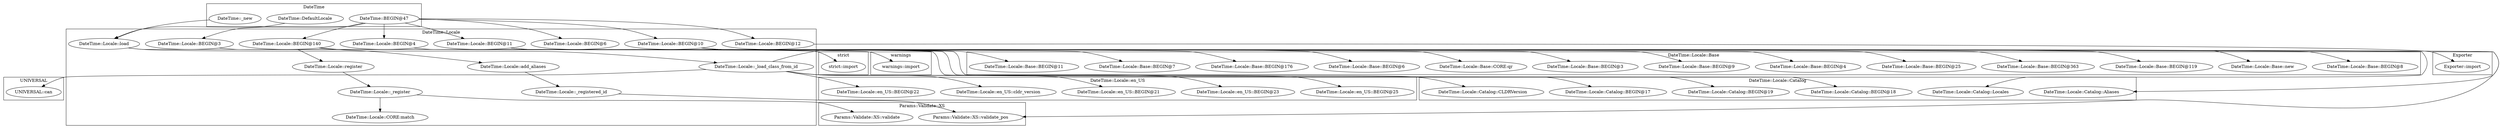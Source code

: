 digraph {
graph [overlap=false]
subgraph cluster_DateTime_Locale_en_US {
	label="DateTime::Locale::en_US";
	"DateTime::Locale::en_US::BEGIN@25";
	"DateTime::Locale::en_US::BEGIN@23";
	"DateTime::Locale::en_US::BEGIN@21";
	"DateTime::Locale::en_US::cldr_version";
	"DateTime::Locale::en_US::BEGIN@22";
}
subgraph cluster_UNIVERSAL {
	label="UNIVERSAL";
	"UNIVERSAL::can";
}
subgraph cluster_Params_Validate_XS {
	label="Params::Validate::XS";
	"Params::Validate::XS::validate_pos";
	"Params::Validate::XS::validate";
}
subgraph cluster_Exporter {
	label="Exporter";
	"Exporter::import";
}
subgraph cluster_DateTime {
	label="DateTime";
	"DateTime::BEGIN@47";
	"DateTime::DefaultLocale";
	"DateTime::_new";
}
subgraph cluster_warnings {
	label="warnings";
	"warnings::import";
}
subgraph cluster_DateTime_Locale_Base {
	label="DateTime::Locale::Base";
	"DateTime::Locale::Base::BEGIN@8";
	"DateTime::Locale::Base::new";
	"DateTime::Locale::Base::BEGIN@119";
	"DateTime::Locale::Base::BEGIN@363";
	"DateTime::Locale::Base::BEGIN@25";
	"DateTime::Locale::Base::BEGIN@4";
	"DateTime::Locale::Base::BEGIN@9";
	"DateTime::Locale::Base::BEGIN@3";
	"DateTime::Locale::Base::CORE:qr";
	"DateTime::Locale::Base::BEGIN@6";
	"DateTime::Locale::Base::BEGIN@176";
	"DateTime::Locale::Base::BEGIN@7";
	"DateTime::Locale::Base::BEGIN@11";
}
subgraph cluster_DateTime_Locale_Catalog {
	label="DateTime::Locale::Catalog";
	"DateTime::Locale::Catalog::BEGIN@18";
	"DateTime::Locale::Catalog::BEGIN@17";
	"DateTime::Locale::Catalog::Locales";
	"DateTime::Locale::Catalog::Aliases";
	"DateTime::Locale::Catalog::CLDRVersion";
	"DateTime::Locale::Catalog::BEGIN@19";
}
subgraph cluster_strict {
	label="strict";
	"strict::import";
}
subgraph cluster_DateTime_Locale {
	label="DateTime::Locale";
	"DateTime::Locale::BEGIN@3";
	"DateTime::Locale::_load_class_from_id";
	"DateTime::Locale::BEGIN@4";
	"DateTime::Locale::BEGIN@11";
	"DateTime::Locale::BEGIN@10";
	"DateTime::Locale::_register";
	"DateTime::Locale::load";
	"DateTime::Locale::CORE:match";
	"DateTime::Locale::_registered_id";
	"DateTime::Locale::register";
	"DateTime::Locale::BEGIN@6";
	"DateTime::Locale::BEGIN@12";
	"DateTime::Locale::add_aliases";
	"DateTime::Locale::BEGIN@140";
}
"DateTime::Locale::BEGIN@140" -> "DateTime::Locale::Catalog::Locales";
"DateTime::BEGIN@47" -> "DateTime::Locale::BEGIN@11";
"DateTime::Locale::BEGIN@11" -> "DateTime::Locale::Catalog::BEGIN@19";
"DateTime::Locale::BEGIN@12" -> "Exporter::import";
"DateTime::Locale::BEGIN@10" -> "DateTime::Locale::Base::BEGIN@6";
"DateTime::Locale::BEGIN@10" -> "DateTime::Locale::Base::BEGIN@11";
"DateTime::Locale::_load_class_from_id" -> "DateTime::Locale::en_US::BEGIN@23";
"DateTime::Locale::_load_class_from_id" -> "DateTime::Locale::en_US::cldr_version";
"DateTime::Locale::load" -> "Params::Validate::XS::validate_pos";
"DateTime::Locale::_registered_id" -> "Params::Validate::XS::validate_pos";
"DateTime::Locale::add_aliases" -> "DateTime::Locale::_registered_id";
"DateTime::Locale::BEGIN@10" -> "DateTime::Locale::Base::BEGIN@363";
"DateTime::Locale::BEGIN@10" -> "DateTime::Locale::Base::BEGIN@176";
"DateTime::Locale::BEGIN@10" -> "DateTime::Locale::Base::BEGIN@7";
"DateTime::Locale::_load_class_from_id" -> "UNIVERSAL::can";
"DateTime::Locale::_register" -> "Params::Validate::XS::validate";
"DateTime::BEGIN@47" -> "DateTime::Locale::BEGIN@12";
"DateTime::Locale::BEGIN@4" -> "warnings::import";
"DateTime::BEGIN@47" -> "DateTime::Locale::BEGIN@4";
"DateTime::Locale::BEGIN@10" -> "DateTime::Locale::Base::BEGIN@25";
"DateTime::DefaultLocale" -> "DateTime::Locale::load";
"DateTime::_new" -> "DateTime::Locale::load";
"DateTime::Locale::BEGIN@3" -> "strict::import";
"DateTime::Locale::_load_class_from_id" -> "DateTime::Locale::Catalog::CLDRVersion";
"DateTime::Locale::BEGIN@140" -> "DateTime::Locale::add_aliases";
"DateTime::Locale::_load_class_from_id" -> "DateTime::Locale::Base::new";
"DateTime::Locale::BEGIN@11" -> "DateTime::Locale::Catalog::BEGIN@17";
"DateTime::BEGIN@47" -> "DateTime::Locale::BEGIN@140";
"DateTime::Locale::_register" -> "DateTime::Locale::CORE:match";
"DateTime::Locale::_load_class_from_id" -> "DateTime::Locale::en_US::BEGIN@25";
"DateTime::Locale::BEGIN@10" -> "DateTime::Locale::Base::BEGIN@8";
"DateTime::BEGIN@47" -> "DateTime::Locale::BEGIN@3";
"DateTime::Locale::BEGIN@10" -> "DateTime::Locale::Base::CORE:qr";
"DateTime::Locale::BEGIN@10" -> "DateTime::Locale::Base::BEGIN@119";
"DateTime::Locale::BEGIN@10" -> "DateTime::Locale::Base::BEGIN@4";
"DateTime::Locale::BEGIN@140" -> "DateTime::Locale::Catalog::Aliases";
"DateTime::Locale::BEGIN@140" -> "DateTime::Locale::register";
"DateTime::Locale::BEGIN@11" -> "DateTime::Locale::Catalog::BEGIN@18";
"DateTime::BEGIN@47" -> "DateTime::Locale::BEGIN@10";
"DateTime::Locale::_load_class_from_id" -> "DateTime::Locale::en_US::BEGIN@22";
"DateTime::Locale::BEGIN@10" -> "DateTime::Locale::Base::BEGIN@3";
"DateTime::Locale::load" -> "DateTime::Locale::_load_class_from_id";
"DateTime::Locale::register" -> "DateTime::Locale::_register";
"DateTime::Locale::BEGIN@10" -> "DateTime::Locale::Base::BEGIN@9";
"DateTime::Locale::_load_class_from_id" -> "DateTime::Locale::en_US::BEGIN@21";
"DateTime::BEGIN@47" -> "DateTime::Locale::BEGIN@6";
}
